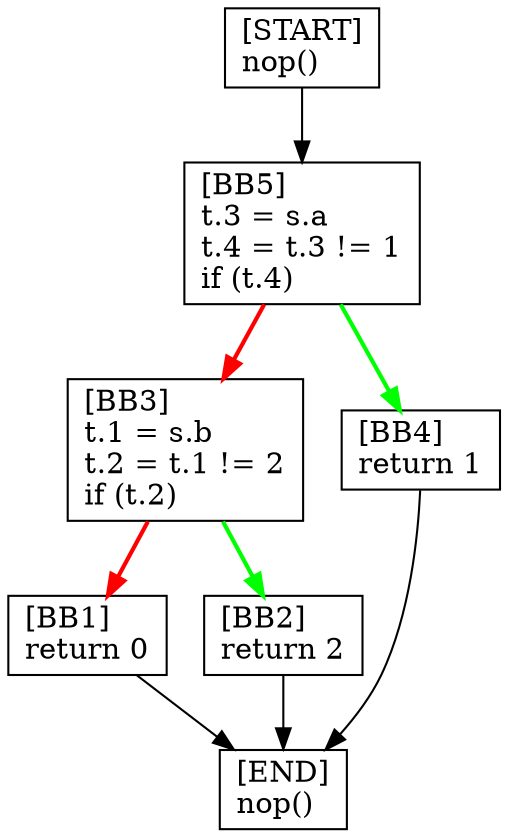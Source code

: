 digraph {
  node [shape=box]
  BB1 [label="[BB1]\lreturn 0\l"];
  START [label="[START]\lnop()\l"];
  END [label="[END]\lnop()\l"];
  BB2 [label="[BB2]\lreturn 2\l"];
  BB3 [label="[BB3]\lt.1 = s.b\lt.2 = t.1 != 2\lif (t.2)\l"];
  BB4 [label="[BB4]\lreturn 1\l"];
  BB5 [label="[BB5]\lt.3 = s.a\lt.4 = t.3 != 1\lif (t.4)\l"];
  BB4 -> END;
  BB3 -> BB1 [color=red, penwidth=2];
  BB1 -> END;
  BB5 -> BB3 [color=red, penwidth=2];
  BB3 -> BB2 [color=green, penwidth=2];
  BB5 -> BB4 [color=green, penwidth=2];
  BB2 -> END;
  START -> BB5;
}
